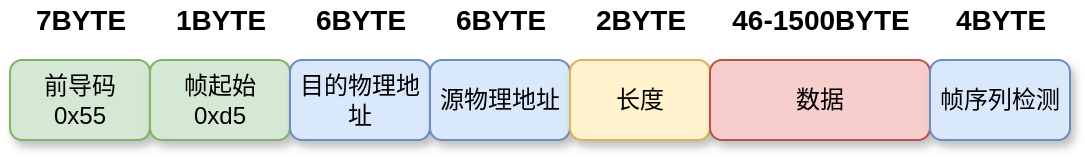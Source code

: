 <mxfile version="14.1.5" type="device"><diagram id="WaNq-H7Qo5FbnMIvF4bp" name="第 1 页"><mxGraphModel dx="981" dy="394" grid="1" gridSize="10" guides="1" tooltips="1" connect="1" arrows="1" fold="1" page="1" pageScale="1" pageWidth="827" pageHeight="1169" math="0" shadow="0"><root><mxCell id="0"/><mxCell id="1" parent="0"/><mxCell id="LAgmYP7AhCpAUHzjF22Q-1" value="前导码&lt;br&gt;0x55" style="rounded=1;whiteSpace=wrap;html=1;fillColor=#d5e8d4;strokeColor=#82b366;glass=0;shadow=1;" parent="1" vertex="1"><mxGeometry x="170" y="230" width="70" height="40" as="geometry"/></mxCell><mxCell id="LAgmYP7AhCpAUHzjF22Q-2" value="帧起始&lt;br&gt;0xd5" style="rounded=1;whiteSpace=wrap;html=1;fillColor=#d5e8d4;strokeColor=#82b366;glass=0;shadow=1;" parent="1" vertex="1"><mxGeometry x="240" y="230" width="70" height="40" as="geometry"/></mxCell><mxCell id="LAgmYP7AhCpAUHzjF22Q-7" value="7BYTE" style="text;html=1;align=center;verticalAlign=middle;resizable=0;points=[];autosize=1;fontStyle=1;fontSize=14;" parent="1" vertex="1"><mxGeometry x="175" y="200" width="60" height="20" as="geometry"/></mxCell><mxCell id="TEhJFt-w2IBgTGT7IHtV-1" value="目的物理地址" style="rounded=1;whiteSpace=wrap;html=1;fillColor=#dae8fc;strokeColor=#6c8ebf;glass=0;shadow=1;" vertex="1" parent="1"><mxGeometry x="310" y="230" width="70" height="40" as="geometry"/></mxCell><mxCell id="TEhJFt-w2IBgTGT7IHtV-2" value="源物理地址" style="rounded=1;whiteSpace=wrap;html=1;fillColor=#dae8fc;strokeColor=#6c8ebf;glass=0;shadow=1;" vertex="1" parent="1"><mxGeometry x="380" y="230" width="70" height="40" as="geometry"/></mxCell><mxCell id="TEhJFt-w2IBgTGT7IHtV-3" value="长度" style="rounded=1;whiteSpace=wrap;html=1;fillColor=#fff2cc;strokeColor=#d6b656;glass=0;shadow=1;" vertex="1" parent="1"><mxGeometry x="450" y="230" width="70" height="40" as="geometry"/></mxCell><mxCell id="TEhJFt-w2IBgTGT7IHtV-4" value="数据" style="rounded=1;whiteSpace=wrap;html=1;fillColor=#f8cecc;strokeColor=#b85450;glass=0;shadow=1;" vertex="1" parent="1"><mxGeometry x="520" y="230" width="110" height="40" as="geometry"/></mxCell><mxCell id="TEhJFt-w2IBgTGT7IHtV-5" value="帧序列检测" style="rounded=1;whiteSpace=wrap;html=1;fillColor=#dae8fc;strokeColor=#6c8ebf;glass=0;shadow=1;" vertex="1" parent="1"><mxGeometry x="630" y="230" width="70" height="40" as="geometry"/></mxCell><mxCell id="TEhJFt-w2IBgTGT7IHtV-7" value="1BYTE" style="text;html=1;align=center;verticalAlign=middle;resizable=0;points=[];autosize=1;fontStyle=1;fontSize=14;" vertex="1" parent="1"><mxGeometry x="245" y="200" width="60" height="20" as="geometry"/></mxCell><mxCell id="TEhJFt-w2IBgTGT7IHtV-8" value="6BYTE" style="text;html=1;align=center;verticalAlign=middle;resizable=0;points=[];autosize=1;fontStyle=1;fontSize=14;" vertex="1" parent="1"><mxGeometry x="315" y="200" width="60" height="20" as="geometry"/></mxCell><mxCell id="TEhJFt-w2IBgTGT7IHtV-9" value="6BYTE" style="text;html=1;align=center;verticalAlign=middle;resizable=0;points=[];autosize=1;fontStyle=1;fontSize=14;" vertex="1" parent="1"><mxGeometry x="385" y="200" width="60" height="20" as="geometry"/></mxCell><mxCell id="TEhJFt-w2IBgTGT7IHtV-10" value="2BYTE" style="text;html=1;align=center;verticalAlign=middle;resizable=0;points=[];autosize=1;fontStyle=1;fontSize=14;" vertex="1" parent="1"><mxGeometry x="455" y="200" width="60" height="20" as="geometry"/></mxCell><mxCell id="TEhJFt-w2IBgTGT7IHtV-11" value="46-1500BYTE" style="text;html=1;align=center;verticalAlign=middle;resizable=0;points=[];autosize=1;fontStyle=1;fontSize=14;" vertex="1" parent="1"><mxGeometry x="525" y="200" width="100" height="20" as="geometry"/></mxCell><mxCell id="TEhJFt-w2IBgTGT7IHtV-12" value="4BYTE" style="text;html=1;align=center;verticalAlign=middle;resizable=0;points=[];autosize=1;fontStyle=1;fontSize=14;" vertex="1" parent="1"><mxGeometry x="635" y="200" width="60" height="20" as="geometry"/></mxCell></root></mxGraphModel></diagram></mxfile>